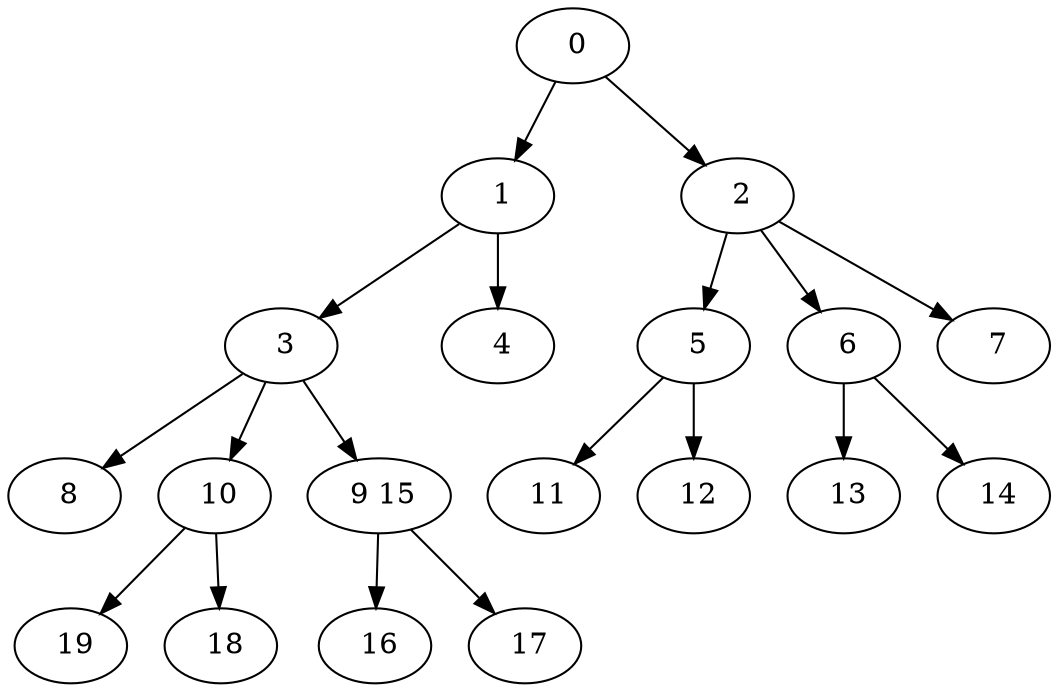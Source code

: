digraph mytree {
" 0" -> " 1";
" 0" -> " 2";
" 1" -> " 3";
" 1" -> " 4";
" 2" -> " 5";
" 2" -> " 6";
" 2" -> " 7";
" 3" -> " 8";
" 3" -> " 10";
" 3" -> " 9 15";
" 4";
" 19";
" 5" -> " 11";
" 5" -> " 12";
" 6" -> " 13";
" 6" -> " 14";
" 7";
" 8";
" 10" -> " 19";
" 10" -> " 18";
" 9 15" -> " 16";
" 9 15" -> " 17";
" 11";
" 12";
" 13";
" 14";
" 18";
" 16";
" 17";
}
